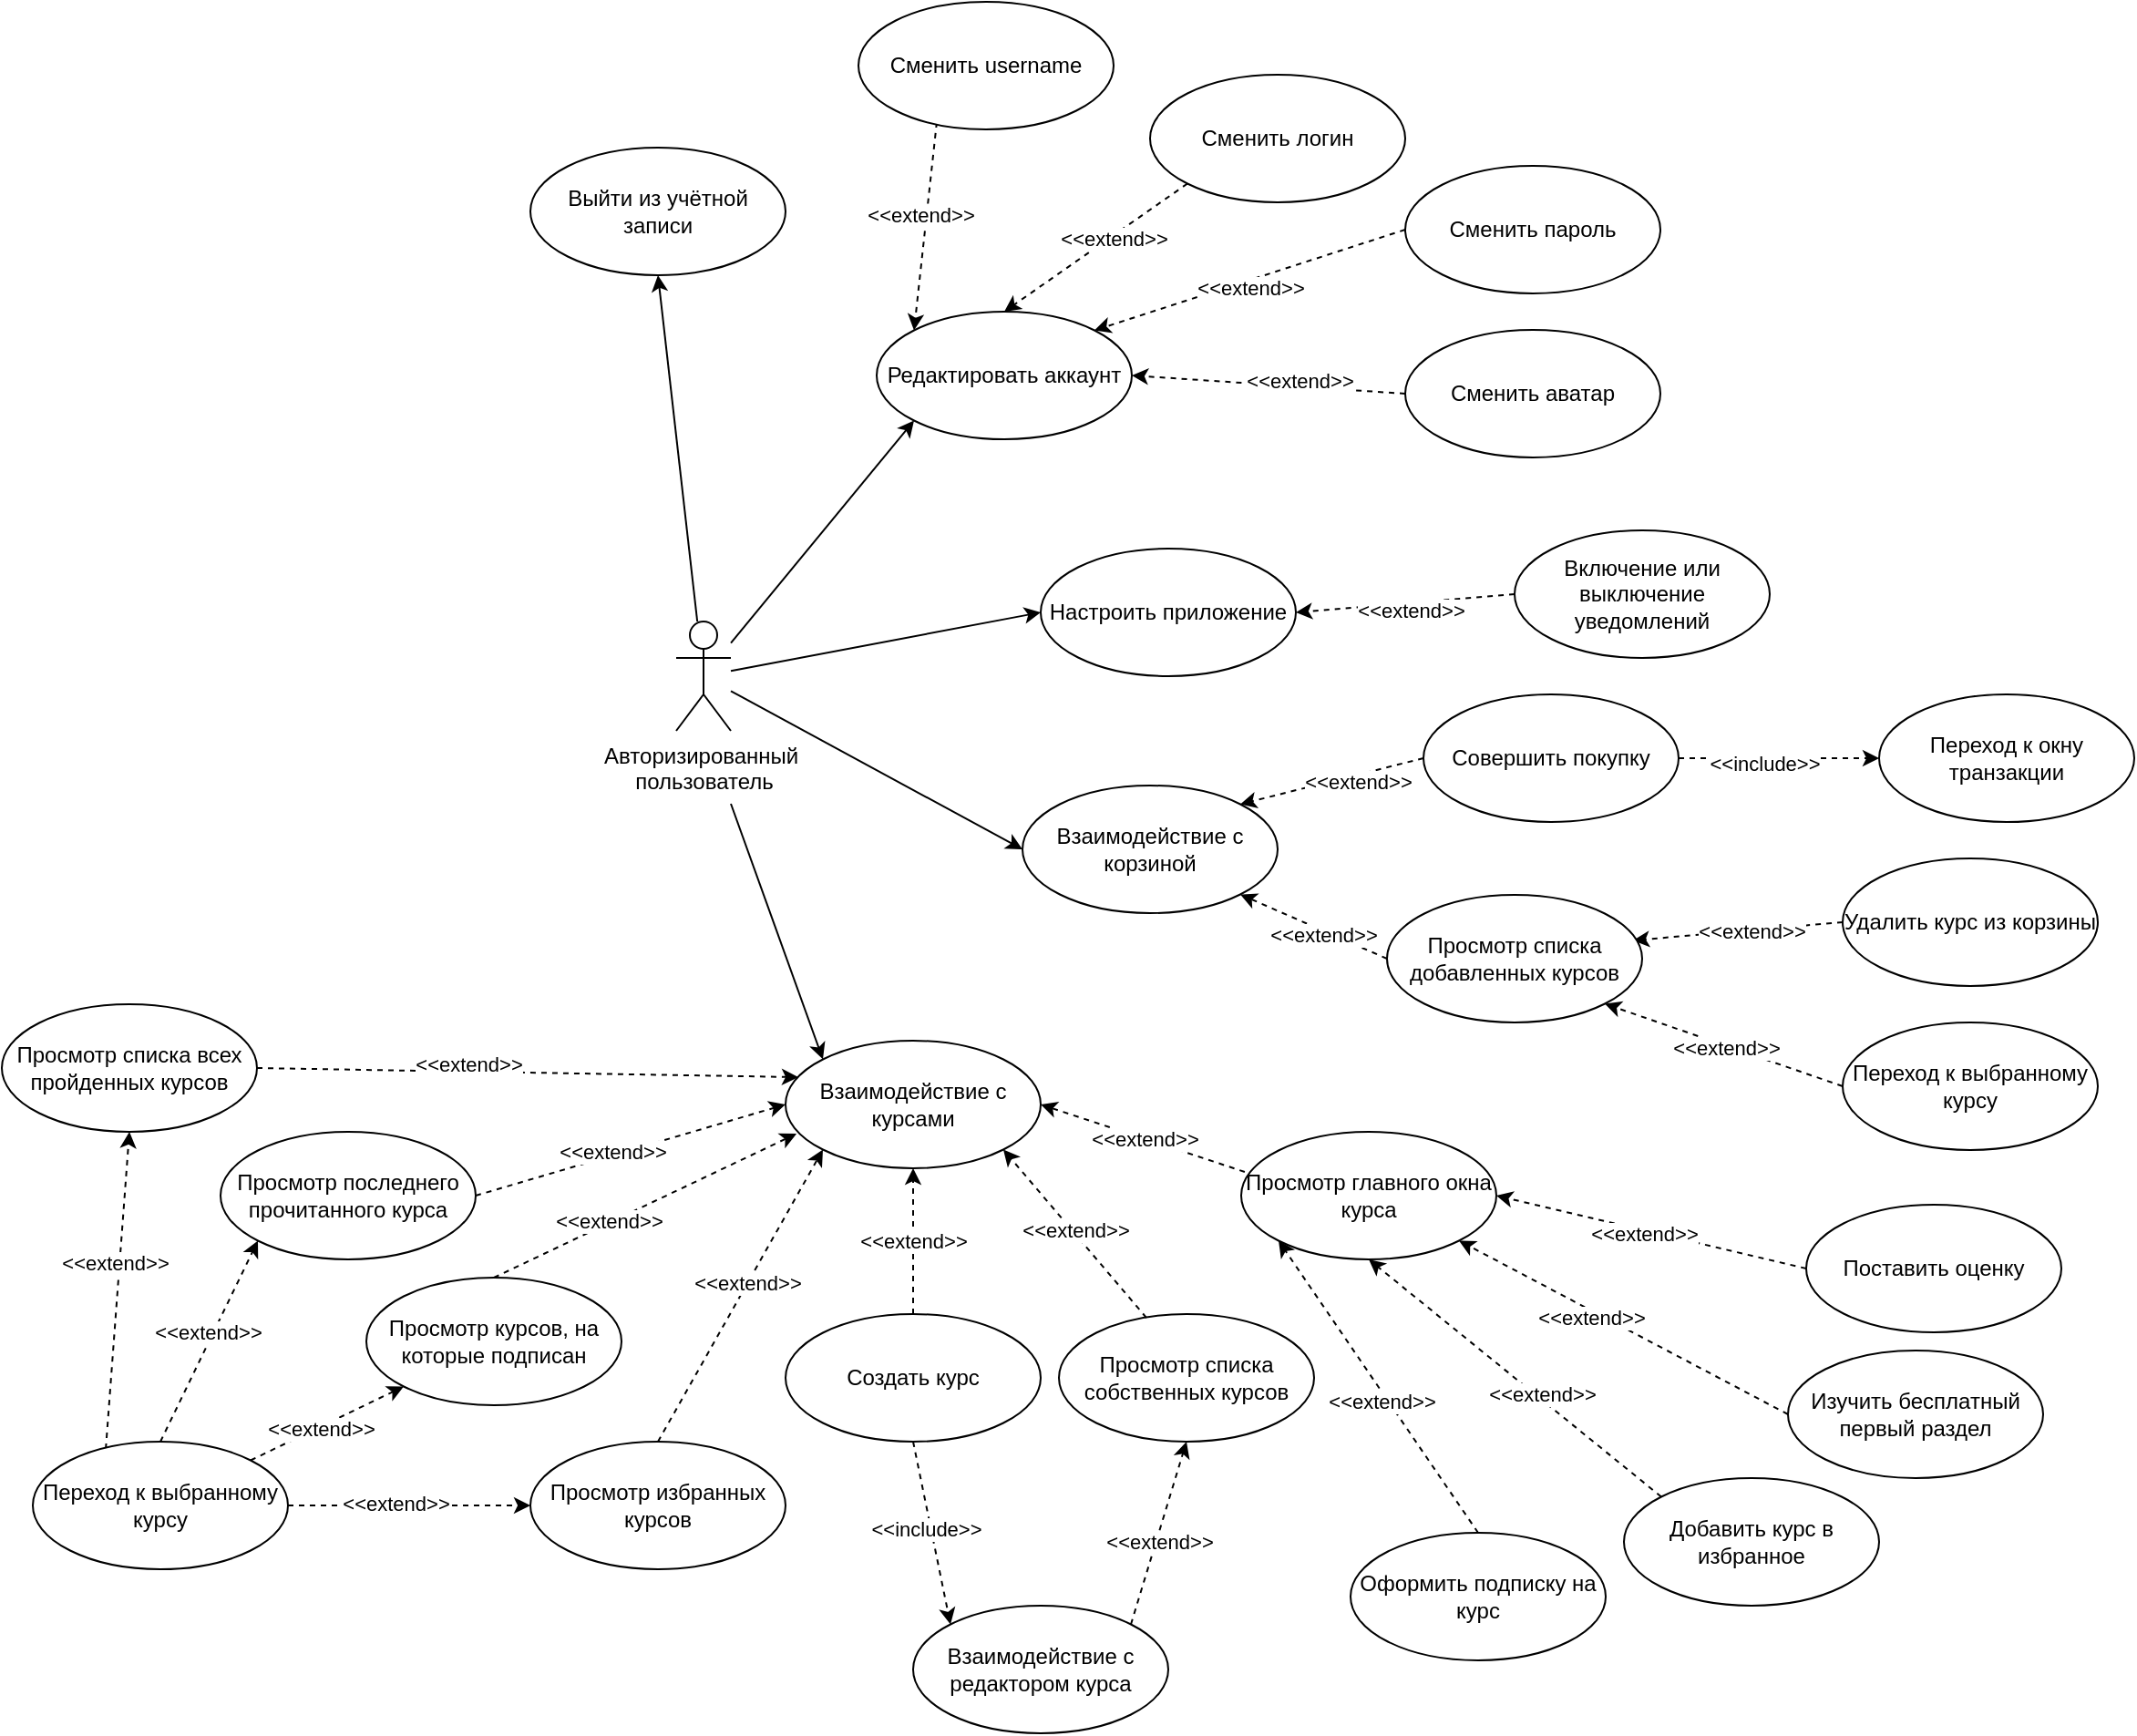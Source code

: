 <mxfile version="24.0.2" type="device">
  <diagram name="Страница — 1" id="1wWUDKPRsg_FvIkN5KG8">
    <mxGraphModel dx="2458" dy="975" grid="1" gridSize="10" guides="1" tooltips="1" connect="1" arrows="1" fold="1" page="1" pageScale="1" pageWidth="827" pageHeight="1169" math="0" shadow="0">
      <root>
        <mxCell id="0" />
        <mxCell id="1" parent="0" />
        <mxCell id="_91tdnphW0pWhuHUB1yK-3" style="rounded=0;orthogonalLoop=1;jettySize=auto;html=1;entryX=0.5;entryY=1;entryDx=0;entryDy=0;" parent="1" source="_91tdnphW0pWhuHUB1yK-1" target="_91tdnphW0pWhuHUB1yK-2" edge="1">
          <mxGeometry relative="1" as="geometry" />
        </mxCell>
        <mxCell id="_91tdnphW0pWhuHUB1yK-5" style="rounded=0;orthogonalLoop=1;jettySize=auto;html=1;entryX=0;entryY=1;entryDx=0;entryDy=0;" parent="1" source="_91tdnphW0pWhuHUB1yK-1" target="_91tdnphW0pWhuHUB1yK-32" edge="1">
          <mxGeometry relative="1" as="geometry">
            <mxPoint x="-150" y="255" as="targetPoint" />
          </mxGeometry>
        </mxCell>
        <mxCell id="_91tdnphW0pWhuHUB1yK-8" style="rounded=0;orthogonalLoop=1;jettySize=auto;html=1;entryX=0;entryY=0.5;entryDx=0;entryDy=0;" parent="1" source="_91tdnphW0pWhuHUB1yK-1" target="_91tdnphW0pWhuHUB1yK-6" edge="1">
          <mxGeometry relative="1" as="geometry" />
        </mxCell>
        <mxCell id="_91tdnphW0pWhuHUB1yK-9" style="rounded=0;orthogonalLoop=1;jettySize=auto;html=1;entryX=0;entryY=0.5;entryDx=0;entryDy=0;" parent="1" source="_91tdnphW0pWhuHUB1yK-1" target="_91tdnphW0pWhuHUB1yK-7" edge="1">
          <mxGeometry relative="1" as="geometry" />
        </mxCell>
        <mxCell id="_91tdnphW0pWhuHUB1yK-11" style="rounded=0;orthogonalLoop=1;jettySize=auto;html=1;entryX=0;entryY=0;entryDx=0;entryDy=0;" parent="1" target="_91tdnphW0pWhuHUB1yK-10" edge="1">
          <mxGeometry relative="1" as="geometry">
            <mxPoint x="-170" y="480" as="sourcePoint" />
          </mxGeometry>
        </mxCell>
        <mxCell id="_91tdnphW0pWhuHUB1yK-1" value="Авторизированный&amp;nbsp;&lt;div&gt;пользователь&lt;/div&gt;" style="shape=umlActor;verticalLabelPosition=bottom;verticalAlign=top;html=1;" parent="1" vertex="1">
          <mxGeometry x="-200" y="380" width="30" height="60" as="geometry" />
        </mxCell>
        <mxCell id="_91tdnphW0pWhuHUB1yK-2" value="Выйти из учётной записи" style="ellipse;whiteSpace=wrap;html=1;" parent="1" vertex="1">
          <mxGeometry x="-280" y="120" width="140" height="70" as="geometry" />
        </mxCell>
        <mxCell id="_91tdnphW0pWhuHUB1yK-6" value="Настроить приложение" style="ellipse;whiteSpace=wrap;html=1;" parent="1" vertex="1">
          <mxGeometry y="340" width="140" height="70" as="geometry" />
        </mxCell>
        <mxCell id="_91tdnphW0pWhuHUB1yK-7" value="Взаимодействие с&lt;div&gt;корзиной&lt;/div&gt;" style="ellipse;whiteSpace=wrap;html=1;" parent="1" vertex="1">
          <mxGeometry x="-10" y="470" width="140" height="70" as="geometry" />
        </mxCell>
        <mxCell id="_91tdnphW0pWhuHUB1yK-10" value="Взаимодействие с курсами" style="ellipse;whiteSpace=wrap;html=1;" parent="1" vertex="1">
          <mxGeometry x="-140" y="610" width="140" height="70" as="geometry" />
        </mxCell>
        <mxCell id="_91tdnphW0pWhuHUB1yK-13" value="&amp;lt;&amp;lt;extend&amp;gt;&amp;gt;" style="rounded=0;orthogonalLoop=1;jettySize=auto;html=1;exitX=0.5;exitY=0;exitDx=0;exitDy=0;dashed=1;entryX=0.5;entryY=1;entryDx=0;entryDy=0;" parent="1" source="_91tdnphW0pWhuHUB1yK-12" target="_91tdnphW0pWhuHUB1yK-10" edge="1">
          <mxGeometry relative="1" as="geometry">
            <mxPoint x="-170" y="700" as="targetPoint" />
          </mxGeometry>
        </mxCell>
        <mxCell id="T7N5iW8KFSEQbOIQ5DE4-17" style="rounded=0;orthogonalLoop=1;jettySize=auto;html=1;exitX=0.5;exitY=1;exitDx=0;exitDy=0;entryX=0;entryY=0;entryDx=0;entryDy=0;dashed=1;" edge="1" parent="1" source="_91tdnphW0pWhuHUB1yK-12" target="T7N5iW8KFSEQbOIQ5DE4-16">
          <mxGeometry relative="1" as="geometry" />
        </mxCell>
        <mxCell id="T7N5iW8KFSEQbOIQ5DE4-18" value="&amp;lt;&amp;lt;include&amp;gt;&amp;gt;" style="edgeLabel;html=1;align=center;verticalAlign=middle;resizable=0;points=[];" vertex="1" connectable="0" parent="T7N5iW8KFSEQbOIQ5DE4-17">
          <mxGeometry x="-0.048" y="-3" relative="1" as="geometry">
            <mxPoint as="offset" />
          </mxGeometry>
        </mxCell>
        <mxCell id="_91tdnphW0pWhuHUB1yK-12" value="Создать курс" style="ellipse;whiteSpace=wrap;html=1;" parent="1" vertex="1">
          <mxGeometry x="-140" y="760" width="140" height="70" as="geometry" />
        </mxCell>
        <mxCell id="_91tdnphW0pWhuHUB1yK-29" style="rounded=0;orthogonalLoop=1;jettySize=auto;html=1;exitX=0;exitY=0;exitDx=0;exitDy=0;entryX=0.5;entryY=1;entryDx=0;entryDy=0;dashed=1;" parent="1" source="_91tdnphW0pWhuHUB1yK-19" target="_91tdnphW0pWhuHUB1yK-25" edge="1">
          <mxGeometry relative="1" as="geometry" />
        </mxCell>
        <mxCell id="T7N5iW8KFSEQbOIQ5DE4-51" value="&amp;lt;&amp;lt;extend&amp;gt;&amp;gt;" style="edgeLabel;html=1;align=center;verticalAlign=middle;resizable=0;points=[];" vertex="1" connectable="0" parent="_91tdnphW0pWhuHUB1yK-29">
          <mxGeometry x="-0.151" y="-3" relative="1" as="geometry">
            <mxPoint y="1" as="offset" />
          </mxGeometry>
        </mxCell>
        <mxCell id="_91tdnphW0pWhuHUB1yK-19" value="Добавить курс в избранное" style="ellipse;whiteSpace=wrap;html=1;" parent="1" vertex="1">
          <mxGeometry x="320" y="850" width="140" height="70" as="geometry" />
        </mxCell>
        <mxCell id="_91tdnphW0pWhuHUB1yK-22" style="rounded=0;orthogonalLoop=1;jettySize=auto;html=1;exitX=1;exitY=0.5;exitDx=0;exitDy=0;entryX=0;entryY=0.5;entryDx=0;entryDy=0;dashed=1;" parent="1" source="_91tdnphW0pWhuHUB1yK-21" target="_91tdnphW0pWhuHUB1yK-10" edge="1">
          <mxGeometry relative="1" as="geometry">
            <mxPoint x="-400" y="675" as="targetPoint" />
          </mxGeometry>
        </mxCell>
        <mxCell id="T7N5iW8KFSEQbOIQ5DE4-58" value="&amp;lt;&amp;lt;extend&amp;gt;&amp;gt;" style="edgeLabel;html=1;align=center;verticalAlign=middle;resizable=0;points=[];" vertex="1" connectable="0" parent="_91tdnphW0pWhuHUB1yK-22">
          <mxGeometry x="-0.122" y="2" relative="1" as="geometry">
            <mxPoint as="offset" />
          </mxGeometry>
        </mxCell>
        <mxCell id="_91tdnphW0pWhuHUB1yK-21" value="Просмотр последнего прочитанного курса" style="ellipse;whiteSpace=wrap;html=1;" parent="1" vertex="1">
          <mxGeometry x="-450" y="660" width="140" height="70" as="geometry" />
        </mxCell>
        <mxCell id="_91tdnphW0pWhuHUB1yK-23" value="Просмотр курсов, на которые подписан" style="ellipse;whiteSpace=wrap;html=1;" parent="1" vertex="1">
          <mxGeometry x="-370" y="740" width="140" height="70" as="geometry" />
        </mxCell>
        <mxCell id="_91tdnphW0pWhuHUB1yK-24" style="rounded=0;orthogonalLoop=1;jettySize=auto;html=1;exitX=0.5;exitY=0;exitDx=0;exitDy=0;entryX=0.043;entryY=0.729;entryDx=0;entryDy=0;dashed=1;entryPerimeter=0;" parent="1" source="_91tdnphW0pWhuHUB1yK-23" target="_91tdnphW0pWhuHUB1yK-10" edge="1">
          <mxGeometry relative="1" as="geometry">
            <mxPoint x="-379.497" y="699.749" as="targetPoint" />
          </mxGeometry>
        </mxCell>
        <mxCell id="T7N5iW8KFSEQbOIQ5DE4-57" value="&amp;lt;&amp;lt;extend&amp;gt;&amp;gt;" style="edgeLabel;html=1;align=center;verticalAlign=middle;resizable=0;points=[];" vertex="1" connectable="0" parent="_91tdnphW0pWhuHUB1yK-24">
          <mxGeometry x="-0.222" y="1" relative="1" as="geometry">
            <mxPoint x="-1" as="offset" />
          </mxGeometry>
        </mxCell>
        <mxCell id="_91tdnphW0pWhuHUB1yK-28" style="rounded=0;orthogonalLoop=1;jettySize=auto;html=1;exitX=0.014;exitY=0.314;exitDx=0;exitDy=0;entryX=1;entryY=0.5;entryDx=0;entryDy=0;dashed=1;exitPerimeter=0;" parent="1" source="_91tdnphW0pWhuHUB1yK-25" target="_91tdnphW0pWhuHUB1yK-10" edge="1">
          <mxGeometry relative="1" as="geometry" />
        </mxCell>
        <mxCell id="T7N5iW8KFSEQbOIQ5DE4-55" value="&amp;lt;&amp;lt;extend&amp;gt;&amp;gt;" style="edgeLabel;html=1;align=center;verticalAlign=middle;resizable=0;points=[];" vertex="1" connectable="0" parent="_91tdnphW0pWhuHUB1yK-28">
          <mxGeometry x="-0.019" relative="1" as="geometry">
            <mxPoint as="offset" />
          </mxGeometry>
        </mxCell>
        <mxCell id="_91tdnphW0pWhuHUB1yK-25" value="Просмотр главного окна курса" style="ellipse;whiteSpace=wrap;html=1;" parent="1" vertex="1">
          <mxGeometry x="110" y="660" width="140" height="70" as="geometry" />
        </mxCell>
        <mxCell id="_91tdnphW0pWhuHUB1yK-31" style="rounded=0;orthogonalLoop=1;jettySize=auto;html=1;exitX=0.5;exitY=0;exitDx=0;exitDy=0;entryX=0;entryY=1;entryDx=0;entryDy=0;dashed=1;" parent="1" source="_91tdnphW0pWhuHUB1yK-30" target="_91tdnphW0pWhuHUB1yK-25" edge="1">
          <mxGeometry relative="1" as="geometry" />
        </mxCell>
        <mxCell id="T7N5iW8KFSEQbOIQ5DE4-52" value="&amp;lt;&amp;lt;extend&amp;gt;&amp;gt;" style="edgeLabel;html=1;align=center;verticalAlign=middle;resizable=0;points=[];" vertex="1" connectable="0" parent="_91tdnphW0pWhuHUB1yK-31">
          <mxGeometry x="-0.079" y="3" relative="1" as="geometry">
            <mxPoint as="offset" />
          </mxGeometry>
        </mxCell>
        <mxCell id="_91tdnphW0pWhuHUB1yK-30" value="Оформить подписку на курс" style="ellipse;whiteSpace=wrap;html=1;" parent="1" vertex="1">
          <mxGeometry x="170" y="880" width="140" height="70" as="geometry" />
        </mxCell>
        <mxCell id="_91tdnphW0pWhuHUB1yK-32" value="Редактировать аккаунт" style="ellipse;whiteSpace=wrap;html=1;" parent="1" vertex="1">
          <mxGeometry x="-90" y="210" width="140" height="70" as="geometry" />
        </mxCell>
        <mxCell id="_91tdnphW0pWhuHUB1yK-35" style="rounded=0;orthogonalLoop=1;jettySize=auto;html=1;exitX=0;exitY=0.5;exitDx=0;exitDy=0;entryX=1;entryY=0.5;entryDx=0;entryDy=0;dashed=1;" parent="1" source="_91tdnphW0pWhuHUB1yK-34" target="_91tdnphW0pWhuHUB1yK-32" edge="1">
          <mxGeometry relative="1" as="geometry" />
        </mxCell>
        <mxCell id="T7N5iW8KFSEQbOIQ5DE4-42" value="&amp;lt;&amp;lt;extend&amp;gt;&amp;gt;" style="edgeLabel;html=1;align=center;verticalAlign=middle;resizable=0;points=[];" vertex="1" connectable="0" parent="_91tdnphW0pWhuHUB1yK-35">
          <mxGeometry x="-0.218" y="-3" relative="1" as="geometry">
            <mxPoint as="offset" />
          </mxGeometry>
        </mxCell>
        <mxCell id="_91tdnphW0pWhuHUB1yK-34" value="Сменить аватар" style="ellipse;whiteSpace=wrap;html=1;" parent="1" vertex="1">
          <mxGeometry x="200" y="220" width="140" height="70" as="geometry" />
        </mxCell>
        <mxCell id="_91tdnphW0pWhuHUB1yK-41" style="rounded=0;orthogonalLoop=1;jettySize=auto;html=1;exitX=0;exitY=0.5;exitDx=0;exitDy=0;entryX=1;entryY=0;entryDx=0;entryDy=0;dashed=1;" parent="1" source="_91tdnphW0pWhuHUB1yK-36" target="_91tdnphW0pWhuHUB1yK-32" edge="1">
          <mxGeometry relative="1" as="geometry" />
        </mxCell>
        <mxCell id="T7N5iW8KFSEQbOIQ5DE4-41" value="&amp;lt;&amp;lt;extend&amp;gt;&amp;gt;" style="edgeLabel;html=1;align=center;verticalAlign=middle;resizable=0;points=[];" vertex="1" connectable="0" parent="_91tdnphW0pWhuHUB1yK-41">
          <mxGeometry x="0.013" y="4" relative="1" as="geometry">
            <mxPoint as="offset" />
          </mxGeometry>
        </mxCell>
        <mxCell id="_91tdnphW0pWhuHUB1yK-36" value="Сменить пароль" style="ellipse;whiteSpace=wrap;html=1;" parent="1" vertex="1">
          <mxGeometry x="200" y="130" width="140" height="70" as="geometry" />
        </mxCell>
        <mxCell id="_91tdnphW0pWhuHUB1yK-40" style="rounded=0;orthogonalLoop=1;jettySize=auto;html=1;exitX=0;exitY=1;exitDx=0;exitDy=0;entryX=0.5;entryY=0;entryDx=0;entryDy=0;dashed=1;" parent="1" source="_91tdnphW0pWhuHUB1yK-37" target="_91tdnphW0pWhuHUB1yK-32" edge="1">
          <mxGeometry relative="1" as="geometry" />
        </mxCell>
        <mxCell id="T7N5iW8KFSEQbOIQ5DE4-40" value="&amp;lt;&amp;lt;extend&amp;gt;&amp;gt;" style="edgeLabel;html=1;align=center;verticalAlign=middle;resizable=0;points=[];" vertex="1" connectable="0" parent="_91tdnphW0pWhuHUB1yK-40">
          <mxGeometry x="0.328" y="2" relative="1" as="geometry">
            <mxPoint x="25" y="-18" as="offset" />
          </mxGeometry>
        </mxCell>
        <mxCell id="_91tdnphW0pWhuHUB1yK-37" value="Сменить логин" style="ellipse;whiteSpace=wrap;html=1;" parent="1" vertex="1">
          <mxGeometry x="60" y="80" width="140" height="70" as="geometry" />
        </mxCell>
        <mxCell id="_91tdnphW0pWhuHUB1yK-39" style="rounded=0;orthogonalLoop=1;jettySize=auto;html=1;exitX=0.307;exitY=0.943;exitDx=0;exitDy=0;entryX=0;entryY=0;entryDx=0;entryDy=0;dashed=1;exitPerimeter=0;" parent="1" source="_91tdnphW0pWhuHUB1yK-38" target="_91tdnphW0pWhuHUB1yK-32" edge="1">
          <mxGeometry relative="1" as="geometry" />
        </mxCell>
        <mxCell id="T7N5iW8KFSEQbOIQ5DE4-38" value="&amp;lt;&amp;lt;extend&amp;gt;&amp;gt;" style="edgeLabel;html=1;align=center;verticalAlign=middle;resizable=0;points=[];" vertex="1" connectable="0" parent="_91tdnphW0pWhuHUB1yK-39">
          <mxGeometry x="-0.1" y="-4" relative="1" as="geometry">
            <mxPoint as="offset" />
          </mxGeometry>
        </mxCell>
        <mxCell id="_91tdnphW0pWhuHUB1yK-38" value="Сменить username" style="ellipse;whiteSpace=wrap;html=1;" parent="1" vertex="1">
          <mxGeometry x="-100" y="40" width="140" height="70" as="geometry" />
        </mxCell>
        <mxCell id="_91tdnphW0pWhuHUB1yK-43" style="rounded=0;orthogonalLoop=1;jettySize=auto;html=1;exitX=0;exitY=0.5;exitDx=0;exitDy=0;entryX=1;entryY=0;entryDx=0;entryDy=0;dashed=1;" parent="1" source="_91tdnphW0pWhuHUB1yK-42" target="_91tdnphW0pWhuHUB1yK-7" edge="1">
          <mxGeometry relative="1" as="geometry" />
        </mxCell>
        <mxCell id="T7N5iW8KFSEQbOIQ5DE4-44" value="&amp;lt;&amp;lt;extend&amp;gt;&amp;gt;" style="edgeLabel;html=1;align=center;verticalAlign=middle;resizable=0;points=[];" vertex="1" connectable="0" parent="_91tdnphW0pWhuHUB1yK-43">
          <mxGeometry x="-0.259" y="3" relative="1" as="geometry">
            <mxPoint as="offset" />
          </mxGeometry>
        </mxCell>
        <mxCell id="_91tdnphW0pWhuHUB1yK-55" style="rounded=0;orthogonalLoop=1;jettySize=auto;html=1;exitX=1;exitY=0.5;exitDx=0;exitDy=0;entryX=0;entryY=0.5;entryDx=0;entryDy=0;dashed=1;" parent="1" source="_91tdnphW0pWhuHUB1yK-42" target="_91tdnphW0pWhuHUB1yK-54" edge="1">
          <mxGeometry relative="1" as="geometry" />
        </mxCell>
        <mxCell id="T7N5iW8KFSEQbOIQ5DE4-64" value="&amp;lt;&amp;lt;include&amp;gt;&amp;gt;" style="edgeLabel;html=1;align=center;verticalAlign=middle;resizable=0;points=[];" vertex="1" connectable="0" parent="_91tdnphW0pWhuHUB1yK-55">
          <mxGeometry x="-0.15" y="-3" relative="1" as="geometry">
            <mxPoint as="offset" />
          </mxGeometry>
        </mxCell>
        <mxCell id="_91tdnphW0pWhuHUB1yK-42" value="Совершить покупку" style="ellipse;whiteSpace=wrap;html=1;" parent="1" vertex="1">
          <mxGeometry x="210" y="420" width="140" height="70" as="geometry" />
        </mxCell>
        <mxCell id="_91tdnphW0pWhuHUB1yK-45" style="rounded=0;orthogonalLoop=1;jettySize=auto;html=1;exitX=0;exitY=0.5;exitDx=0;exitDy=0;entryX=0.964;entryY=0.357;entryDx=0;entryDy=0;dashed=1;entryPerimeter=0;" parent="1" source="_91tdnphW0pWhuHUB1yK-44" target="T7N5iW8KFSEQbOIQ5DE4-11" edge="1">
          <mxGeometry relative="1" as="geometry" />
        </mxCell>
        <mxCell id="T7N5iW8KFSEQbOIQ5DE4-45" value="&amp;lt;&amp;lt;extend&amp;gt;&amp;gt;" style="edgeLabel;html=1;align=center;verticalAlign=middle;resizable=0;points=[];" vertex="1" connectable="0" parent="_91tdnphW0pWhuHUB1yK-45">
          <mxGeometry x="-0.125" relative="1" as="geometry">
            <mxPoint as="offset" />
          </mxGeometry>
        </mxCell>
        <mxCell id="_91tdnphW0pWhuHUB1yK-44" value="Удалить курс из корзины" style="ellipse;whiteSpace=wrap;html=1;" parent="1" vertex="1">
          <mxGeometry x="440" y="510" width="140" height="70" as="geometry" />
        </mxCell>
        <mxCell id="_91tdnphW0pWhuHUB1yK-47" style="rounded=0;orthogonalLoop=1;jettySize=auto;html=1;exitX=0;exitY=0.5;exitDx=0;exitDy=0;entryX=1;entryY=1;entryDx=0;entryDy=0;dashed=1;" parent="1" source="_91tdnphW0pWhuHUB1yK-46" target="_91tdnphW0pWhuHUB1yK-25" edge="1">
          <mxGeometry relative="1" as="geometry" />
        </mxCell>
        <mxCell id="T7N5iW8KFSEQbOIQ5DE4-50" value="&amp;lt;&amp;lt;extend&amp;gt;&amp;gt;" style="edgeLabel;html=1;align=center;verticalAlign=middle;resizable=0;points=[];" vertex="1" connectable="0" parent="_91tdnphW0pWhuHUB1yK-47">
          <mxGeometry x="0.178" y="4" relative="1" as="geometry">
            <mxPoint y="-1" as="offset" />
          </mxGeometry>
        </mxCell>
        <mxCell id="_91tdnphW0pWhuHUB1yK-46" value="Изучить бесплатный первый раздел" style="ellipse;whiteSpace=wrap;html=1;" parent="1" vertex="1">
          <mxGeometry x="410" y="780" width="140" height="70" as="geometry" />
        </mxCell>
        <mxCell id="T7N5iW8KFSEQbOIQ5DE4-13" style="rounded=0;orthogonalLoop=1;jettySize=auto;html=1;exitX=0.5;exitY=0;exitDx=0;exitDy=0;entryX=0;entryY=1;entryDx=0;entryDy=0;dashed=1;" edge="1" parent="1" source="_91tdnphW0pWhuHUB1yK-53" target="_91tdnphW0pWhuHUB1yK-21">
          <mxGeometry relative="1" as="geometry" />
        </mxCell>
        <mxCell id="T7N5iW8KFSEQbOIQ5DE4-61" value="&amp;lt;&amp;lt;extend&amp;gt;&amp;gt;" style="edgeLabel;html=1;align=center;verticalAlign=middle;resizable=0;points=[];" vertex="1" connectable="0" parent="T7N5iW8KFSEQbOIQ5DE4-13">
          <mxGeometry x="0.066" y="3" relative="1" as="geometry">
            <mxPoint as="offset" />
          </mxGeometry>
        </mxCell>
        <mxCell id="T7N5iW8KFSEQbOIQ5DE4-14" style="rounded=0;orthogonalLoop=1;jettySize=auto;html=1;exitX=1;exitY=0;exitDx=0;exitDy=0;entryX=0;entryY=1;entryDx=0;entryDy=0;dashed=1;" edge="1" parent="1" source="_91tdnphW0pWhuHUB1yK-53" target="_91tdnphW0pWhuHUB1yK-23">
          <mxGeometry relative="1" as="geometry" />
        </mxCell>
        <mxCell id="T7N5iW8KFSEQbOIQ5DE4-62" value="&amp;lt;&amp;lt;extend&amp;gt;&amp;gt;" style="edgeLabel;html=1;align=center;verticalAlign=middle;resizable=0;points=[];" vertex="1" connectable="0" parent="T7N5iW8KFSEQbOIQ5DE4-14">
          <mxGeometry x="-0.096" y="-1" relative="1" as="geometry">
            <mxPoint as="offset" />
          </mxGeometry>
        </mxCell>
        <mxCell id="T7N5iW8KFSEQbOIQ5DE4-15" style="rounded=0;orthogonalLoop=1;jettySize=auto;html=1;exitX=1;exitY=0.5;exitDx=0;exitDy=0;entryX=0;entryY=0.5;entryDx=0;entryDy=0;dashed=1;" edge="1" parent="1" source="_91tdnphW0pWhuHUB1yK-53" target="T7N5iW8KFSEQbOIQ5DE4-3">
          <mxGeometry relative="1" as="geometry" />
        </mxCell>
        <mxCell id="T7N5iW8KFSEQbOIQ5DE4-63" value="&amp;lt;&amp;lt;extend&amp;gt;&amp;gt;" style="edgeLabel;html=1;align=center;verticalAlign=middle;resizable=0;points=[];" vertex="1" connectable="0" parent="T7N5iW8KFSEQbOIQ5DE4-15">
          <mxGeometry x="-0.113" y="1" relative="1" as="geometry">
            <mxPoint as="offset" />
          </mxGeometry>
        </mxCell>
        <mxCell id="T7N5iW8KFSEQbOIQ5DE4-37" style="rounded=0;orthogonalLoop=1;jettySize=auto;html=1;exitX=0.286;exitY=0.057;exitDx=0;exitDy=0;entryX=0.5;entryY=1;entryDx=0;entryDy=0;dashed=1;exitPerimeter=0;" edge="1" parent="1" source="_91tdnphW0pWhuHUB1yK-53" target="T7N5iW8KFSEQbOIQ5DE4-19">
          <mxGeometry relative="1" as="geometry" />
        </mxCell>
        <mxCell id="T7N5iW8KFSEQbOIQ5DE4-60" value="&amp;lt;&amp;lt;extend&amp;gt;&amp;gt;" style="edgeLabel;html=1;align=center;verticalAlign=middle;resizable=0;points=[];" vertex="1" connectable="0" parent="T7N5iW8KFSEQbOIQ5DE4-37">
          <mxGeometry x="0.17" y="3" relative="1" as="geometry">
            <mxPoint as="offset" />
          </mxGeometry>
        </mxCell>
        <mxCell id="_91tdnphW0pWhuHUB1yK-53" value="Переход к выбранному курсу" style="ellipse;whiteSpace=wrap;html=1;" parent="1" vertex="1">
          <mxGeometry x="-553" y="830" width="140" height="70" as="geometry" />
        </mxCell>
        <mxCell id="_91tdnphW0pWhuHUB1yK-54" value="Переход к окну транзакции" style="ellipse;whiteSpace=wrap;html=1;" parent="1" vertex="1">
          <mxGeometry x="460" y="420" width="140" height="70" as="geometry" />
        </mxCell>
        <mxCell id="T7N5iW8KFSEQbOIQ5DE4-4" style="rounded=0;orthogonalLoop=1;jettySize=auto;html=1;exitX=0.5;exitY=0;exitDx=0;exitDy=0;entryX=0;entryY=1;entryDx=0;entryDy=0;dashed=1;" edge="1" parent="1" source="T7N5iW8KFSEQbOIQ5DE4-3" target="_91tdnphW0pWhuHUB1yK-10">
          <mxGeometry relative="1" as="geometry">
            <mxPoint x="-330" y="710" as="targetPoint" />
          </mxGeometry>
        </mxCell>
        <mxCell id="T7N5iW8KFSEQbOIQ5DE4-56" value="&amp;lt;&amp;lt;extend&amp;gt;&amp;gt;" style="edgeLabel;html=1;align=center;verticalAlign=middle;resizable=0;points=[];" vertex="1" connectable="0" parent="T7N5iW8KFSEQbOIQ5DE4-4">
          <mxGeometry x="0.085" relative="1" as="geometry">
            <mxPoint as="offset" />
          </mxGeometry>
        </mxCell>
        <mxCell id="T7N5iW8KFSEQbOIQ5DE4-3" value="Просмотр избранных курсов" style="ellipse;whiteSpace=wrap;html=1;" vertex="1" parent="1">
          <mxGeometry x="-280" y="830" width="140" height="70" as="geometry" />
        </mxCell>
        <mxCell id="T7N5iW8KFSEQbOIQ5DE4-8" style="rounded=0;orthogonalLoop=1;jettySize=auto;html=1;exitX=0;exitY=0.5;exitDx=0;exitDy=0;entryX=1;entryY=0.5;entryDx=0;entryDy=0;dashed=1;" edge="1" parent="1" source="T7N5iW8KFSEQbOIQ5DE4-7" target="_91tdnphW0pWhuHUB1yK-6">
          <mxGeometry relative="1" as="geometry" />
        </mxCell>
        <mxCell id="T7N5iW8KFSEQbOIQ5DE4-43" value="&amp;lt;&amp;lt;extend&amp;gt;&amp;gt;" style="edgeLabel;html=1;align=center;verticalAlign=middle;resizable=0;points=[];" vertex="1" connectable="0" parent="T7N5iW8KFSEQbOIQ5DE4-8">
          <mxGeometry x="-0.037" y="4" relative="1" as="geometry">
            <mxPoint as="offset" />
          </mxGeometry>
        </mxCell>
        <mxCell id="T7N5iW8KFSEQbOIQ5DE4-7" value="Включение или выключение уведомлений" style="ellipse;whiteSpace=wrap;html=1;" vertex="1" parent="1">
          <mxGeometry x="260" y="330" width="140" height="70" as="geometry" />
        </mxCell>
        <mxCell id="T7N5iW8KFSEQbOIQ5DE4-10" style="rounded=0;orthogonalLoop=1;jettySize=auto;html=1;exitX=0;exitY=0.5;exitDx=0;exitDy=0;entryX=1;entryY=1;entryDx=0;entryDy=0;dashed=1;" edge="1" parent="1" source="T7N5iW8KFSEQbOIQ5DE4-9" target="T7N5iW8KFSEQbOIQ5DE4-11">
          <mxGeometry relative="1" as="geometry" />
        </mxCell>
        <mxCell id="T7N5iW8KFSEQbOIQ5DE4-47" value="&amp;lt;&amp;lt;extend&amp;gt;&amp;gt;" style="edgeLabel;html=1;align=center;verticalAlign=middle;resizable=0;points=[];" vertex="1" connectable="0" parent="T7N5iW8KFSEQbOIQ5DE4-10">
          <mxGeometry x="-0.015" y="1" relative="1" as="geometry">
            <mxPoint as="offset" />
          </mxGeometry>
        </mxCell>
        <mxCell id="T7N5iW8KFSEQbOIQ5DE4-9" value="Переход к выбранному курсу" style="ellipse;whiteSpace=wrap;html=1;" vertex="1" parent="1">
          <mxGeometry x="440" y="600" width="140" height="70" as="geometry" />
        </mxCell>
        <mxCell id="T7N5iW8KFSEQbOIQ5DE4-12" style="rounded=0;orthogonalLoop=1;jettySize=auto;html=1;exitX=0;exitY=0.5;exitDx=0;exitDy=0;entryX=1;entryY=1;entryDx=0;entryDy=0;dashed=1;" edge="1" parent="1" source="T7N5iW8KFSEQbOIQ5DE4-11" target="_91tdnphW0pWhuHUB1yK-7">
          <mxGeometry relative="1" as="geometry" />
        </mxCell>
        <mxCell id="T7N5iW8KFSEQbOIQ5DE4-46" value="&amp;lt;&amp;lt;extend&amp;gt;&amp;gt;" style="edgeLabel;html=1;align=center;verticalAlign=middle;resizable=0;points=[];" vertex="1" connectable="0" parent="T7N5iW8KFSEQbOIQ5DE4-12">
          <mxGeometry x="-0.122" y="2" relative="1" as="geometry">
            <mxPoint x="1" as="offset" />
          </mxGeometry>
        </mxCell>
        <mxCell id="T7N5iW8KFSEQbOIQ5DE4-11" value="Просмотр списка добавленных курсов" style="ellipse;whiteSpace=wrap;html=1;" vertex="1" parent="1">
          <mxGeometry x="190" y="530" width="140" height="70" as="geometry" />
        </mxCell>
        <mxCell id="T7N5iW8KFSEQbOIQ5DE4-16" value="Взаимодействие с редактором курса" style="ellipse;whiteSpace=wrap;html=1;" vertex="1" parent="1">
          <mxGeometry x="-70" y="920" width="140" height="70" as="geometry" />
        </mxCell>
        <mxCell id="T7N5iW8KFSEQbOIQ5DE4-19" value="Просмотр списка всех пройденных курсов" style="ellipse;whiteSpace=wrap;html=1;" vertex="1" parent="1">
          <mxGeometry x="-570" y="590" width="140" height="70" as="geometry" />
        </mxCell>
        <mxCell id="T7N5iW8KFSEQbOIQ5DE4-21" style="rounded=0;orthogonalLoop=1;jettySize=auto;html=1;exitX=0;exitY=0.5;exitDx=0;exitDy=0;entryX=1;entryY=0.5;entryDx=0;entryDy=0;dashed=1;" edge="1" parent="1" source="T7N5iW8KFSEQbOIQ5DE4-20" target="_91tdnphW0pWhuHUB1yK-25">
          <mxGeometry relative="1" as="geometry" />
        </mxCell>
        <mxCell id="T7N5iW8KFSEQbOIQ5DE4-48" value="&amp;lt;&amp;lt;extend&amp;gt;&amp;gt;" style="edgeLabel;html=1;align=center;verticalAlign=middle;resizable=0;points=[];" vertex="1" connectable="0" parent="T7N5iW8KFSEQbOIQ5DE4-21">
          <mxGeometry x="0.042" y="2" relative="1" as="geometry">
            <mxPoint as="offset" />
          </mxGeometry>
        </mxCell>
        <mxCell id="T7N5iW8KFSEQbOIQ5DE4-20" value="Поставить оценку" style="ellipse;whiteSpace=wrap;html=1;" vertex="1" parent="1">
          <mxGeometry x="420" y="700" width="140" height="70" as="geometry" />
        </mxCell>
        <mxCell id="T7N5iW8KFSEQbOIQ5DE4-22" style="rounded=0;orthogonalLoop=1;jettySize=auto;html=1;exitX=1;exitY=0.5;exitDx=0;exitDy=0;entryX=0.05;entryY=0.286;entryDx=0;entryDy=0;entryPerimeter=0;dashed=1;" edge="1" parent="1" source="T7N5iW8KFSEQbOIQ5DE4-19" target="_91tdnphW0pWhuHUB1yK-10">
          <mxGeometry relative="1" as="geometry" />
        </mxCell>
        <mxCell id="T7N5iW8KFSEQbOIQ5DE4-59" value="&amp;lt;&amp;lt;extend&amp;gt;&amp;gt;" style="edgeLabel;html=1;align=center;verticalAlign=middle;resizable=0;points=[];" vertex="1" connectable="0" parent="T7N5iW8KFSEQbOIQ5DE4-22">
          <mxGeometry x="-0.219" y="4" relative="1" as="geometry">
            <mxPoint as="offset" />
          </mxGeometry>
        </mxCell>
        <mxCell id="T7N5iW8KFSEQbOIQ5DE4-27" style="rounded=0;orthogonalLoop=1;jettySize=auto;html=1;exitX=1;exitY=0.5;exitDx=0;exitDy=0;entryX=0;entryY=0.5;entryDx=0;entryDy=0;dashed=1;" edge="1" parent="1" source="T7N5iW8KFSEQbOIQ5DE4-24">
          <mxGeometry relative="1" as="geometry">
            <mxPoint x="-400" y="395.0" as="targetPoint" />
          </mxGeometry>
        </mxCell>
        <mxCell id="T7N5iW8KFSEQbOIQ5DE4-32" value="Просмотр списка собственных курсов" style="ellipse;whiteSpace=wrap;html=1;" vertex="1" parent="1">
          <mxGeometry x="10" y="760" width="140" height="70" as="geometry" />
        </mxCell>
        <mxCell id="T7N5iW8KFSEQbOIQ5DE4-33" style="rounded=0;orthogonalLoop=1;jettySize=auto;html=1;exitX=0.343;exitY=0.029;exitDx=0;exitDy=0;entryX=1;entryY=1;entryDx=0;entryDy=0;dashed=1;exitPerimeter=0;" edge="1" parent="1" source="T7N5iW8KFSEQbOIQ5DE4-32" target="_91tdnphW0pWhuHUB1yK-10">
          <mxGeometry relative="1" as="geometry" />
        </mxCell>
        <mxCell id="T7N5iW8KFSEQbOIQ5DE4-54" value="&amp;lt;&amp;lt;extend&amp;gt;&amp;gt;" style="edgeLabel;html=1;align=center;verticalAlign=middle;resizable=0;points=[];" vertex="1" connectable="0" parent="T7N5iW8KFSEQbOIQ5DE4-33">
          <mxGeometry x="0.021" y="-1" relative="1" as="geometry">
            <mxPoint as="offset" />
          </mxGeometry>
        </mxCell>
        <mxCell id="T7N5iW8KFSEQbOIQ5DE4-35" style="rounded=0;orthogonalLoop=1;jettySize=auto;html=1;exitX=1;exitY=0;exitDx=0;exitDy=0;entryX=0.5;entryY=1;entryDx=0;entryDy=0;dashed=1;" edge="1" parent="1" source="T7N5iW8KFSEQbOIQ5DE4-16" target="T7N5iW8KFSEQbOIQ5DE4-32">
          <mxGeometry relative="1" as="geometry" />
        </mxCell>
        <mxCell id="T7N5iW8KFSEQbOIQ5DE4-53" value="&amp;lt;&amp;lt;extend&amp;gt;&amp;gt;" style="edgeLabel;html=1;align=center;verticalAlign=middle;resizable=0;points=[];" vertex="1" connectable="0" parent="T7N5iW8KFSEQbOIQ5DE4-35">
          <mxGeometry x="-0.093" y="-1" relative="1" as="geometry">
            <mxPoint as="offset" />
          </mxGeometry>
        </mxCell>
      </root>
    </mxGraphModel>
  </diagram>
</mxfile>
